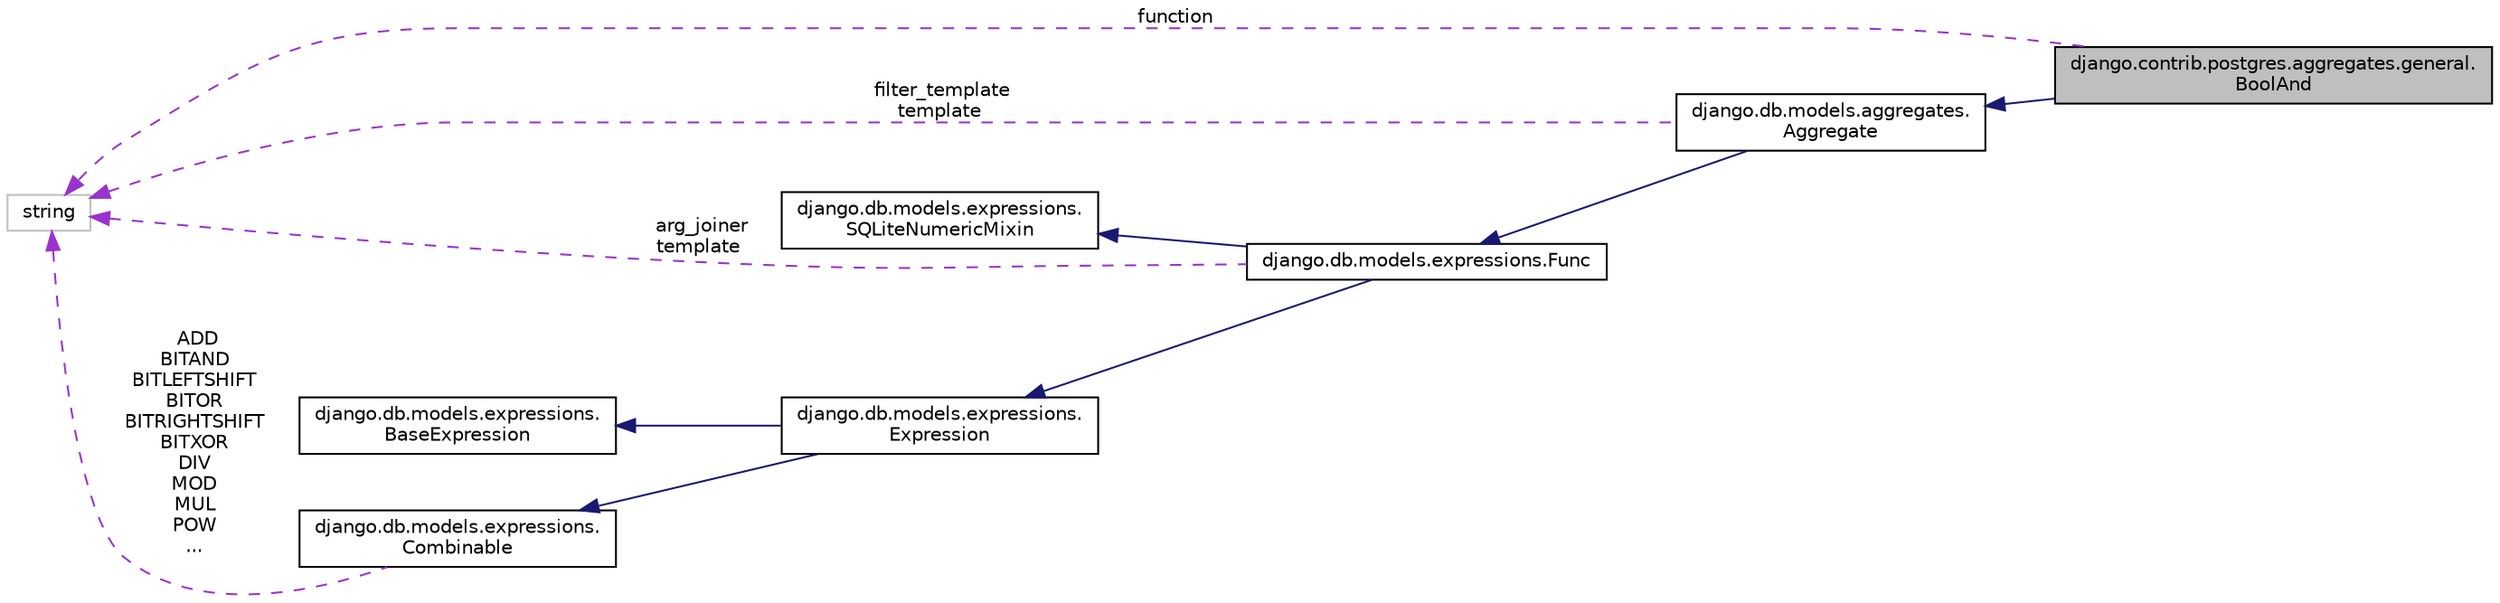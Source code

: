 digraph "django.contrib.postgres.aggregates.general.BoolAnd"
{
 // LATEX_PDF_SIZE
  edge [fontname="Helvetica",fontsize="10",labelfontname="Helvetica",labelfontsize="10"];
  node [fontname="Helvetica",fontsize="10",shape=record];
  rankdir="LR";
  Node1 [label="django.contrib.postgres.aggregates.general.\lBoolAnd",height=0.2,width=0.4,color="black", fillcolor="grey75", style="filled", fontcolor="black",tooltip=" "];
  Node2 -> Node1 [dir="back",color="midnightblue",fontsize="10",style="solid",fontname="Helvetica"];
  Node2 [label="django.db.models.aggregates.\lAggregate",height=0.2,width=0.4,color="black", fillcolor="white", style="filled",URL="$d7/d0c/classdjango_1_1db_1_1models_1_1aggregates_1_1_aggregate.html",tooltip=" "];
  Node3 -> Node2 [dir="back",color="midnightblue",fontsize="10",style="solid",fontname="Helvetica"];
  Node3 [label="django.db.models.expressions.Func",height=0.2,width=0.4,color="black", fillcolor="white", style="filled",URL="$d8/d57/classdjango_1_1db_1_1models_1_1expressions_1_1_func.html",tooltip=" "];
  Node4 -> Node3 [dir="back",color="midnightblue",fontsize="10",style="solid",fontname="Helvetica"];
  Node4 [label="django.db.models.expressions.\lSQLiteNumericMixin",height=0.2,width=0.4,color="black", fillcolor="white", style="filled",URL="$dc/dbc/classdjango_1_1db_1_1models_1_1expressions_1_1_s_q_lite_numeric_mixin.html",tooltip=" "];
  Node5 -> Node3 [dir="back",color="midnightblue",fontsize="10",style="solid",fontname="Helvetica"];
  Node5 [label="django.db.models.expressions.\lExpression",height=0.2,width=0.4,color="black", fillcolor="white", style="filled",URL="$d8/dca/classdjango_1_1db_1_1models_1_1expressions_1_1_expression.html",tooltip=" "];
  Node6 -> Node5 [dir="back",color="midnightblue",fontsize="10",style="solid",fontname="Helvetica"];
  Node6 [label="django.db.models.expressions.\lBaseExpression",height=0.2,width=0.4,color="black", fillcolor="white", style="filled",URL="$de/d6b/classdjango_1_1db_1_1models_1_1expressions_1_1_base_expression.html",tooltip=" "];
  Node7 -> Node5 [dir="back",color="midnightblue",fontsize="10",style="solid",fontname="Helvetica"];
  Node7 [label="django.db.models.expressions.\lCombinable",height=0.2,width=0.4,color="black", fillcolor="white", style="filled",URL="$d6/d99/classdjango_1_1db_1_1models_1_1expressions_1_1_combinable.html",tooltip=" "];
  Node8 -> Node7 [dir="back",color="darkorchid3",fontsize="10",style="dashed",label=" ADD\nBITAND\nBITLEFTSHIFT\nBITOR\nBITRIGHTSHIFT\nBITXOR\nDIV\nMOD\nMUL\nPOW\n..." ,fontname="Helvetica"];
  Node8 [label="string",height=0.2,width=0.4,color="grey75", fillcolor="white", style="filled",tooltip=" "];
  Node8 -> Node3 [dir="back",color="darkorchid3",fontsize="10",style="dashed",label=" arg_joiner\ntemplate" ,fontname="Helvetica"];
  Node8 -> Node2 [dir="back",color="darkorchid3",fontsize="10",style="dashed",label=" filter_template\ntemplate" ,fontname="Helvetica"];
  Node8 -> Node1 [dir="back",color="darkorchid3",fontsize="10",style="dashed",label=" function" ,fontname="Helvetica"];
}
